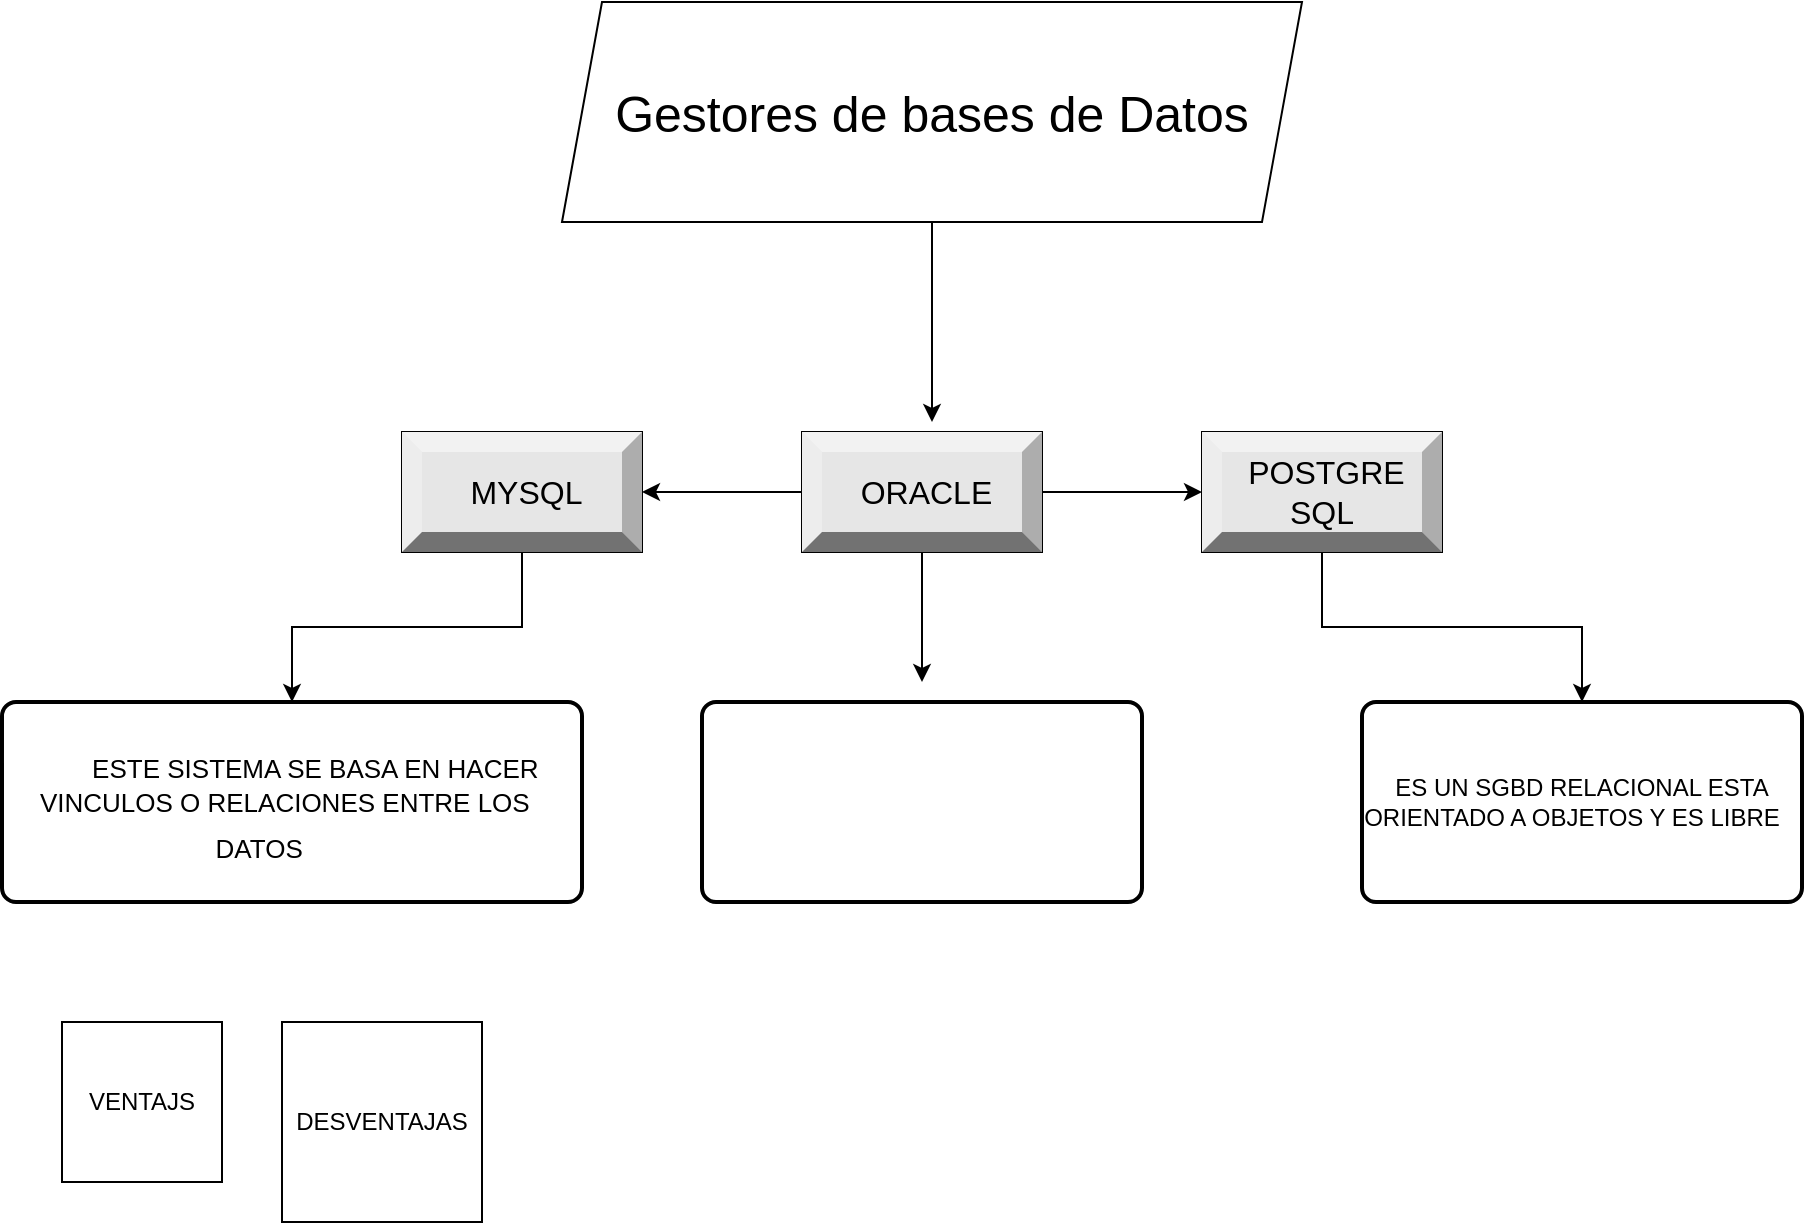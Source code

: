 <mxfile version="22.1.9" type="github">
  <diagram name="Página-1" id="bU0bgOvAKqYtEfahXp6e">
    <mxGraphModel dx="1455" dy="394" grid="1" gridSize="10" guides="1" tooltips="1" connect="1" arrows="1" fold="1" page="1" pageScale="1" pageWidth="827" pageHeight="1169" math="0" shadow="0">
      <root>
        <mxCell id="0" />
        <mxCell id="1" parent="0" />
        <mxCell id="KcScVtAwubOT3udj_Sm9-58" style="edgeStyle=orthogonalEdgeStyle;rounded=0;orthogonalLoop=1;jettySize=auto;html=1;" parent="1" source="KcScVtAwubOT3udj_Sm9-5" edge="1">
          <mxGeometry relative="1" as="geometry">
            <mxPoint x="365" y="560" as="targetPoint" />
          </mxGeometry>
        </mxCell>
        <mxCell id="KcScVtAwubOT3udj_Sm9-5" value="&lt;font style=&quot;font-size: 25px;&quot;&gt;Gestores de bases de Datos&lt;/font&gt;" style="shape=parallelogram;perimeter=parallelogramPerimeter;whiteSpace=wrap;html=1;fixedSize=1;" parent="1" vertex="1">
          <mxGeometry x="180" y="350" width="370" height="110" as="geometry" />
        </mxCell>
        <mxCell id="KcScVtAwubOT3udj_Sm9-10" value="" style="edgeStyle=orthogonalEdgeStyle;rounded=0;orthogonalLoop=1;jettySize=auto;html=1;" parent="1" source="KcScVtAwubOT3udj_Sm9-7" target="KcScVtAwubOT3udj_Sm9-9" edge="1">
          <mxGeometry relative="1" as="geometry" />
        </mxCell>
        <mxCell id="KcScVtAwubOT3udj_Sm9-12" value="" style="edgeStyle=orthogonalEdgeStyle;rounded=0;orthogonalLoop=1;jettySize=auto;html=1;" parent="1" source="KcScVtAwubOT3udj_Sm9-7" target="KcScVtAwubOT3udj_Sm9-11" edge="1">
          <mxGeometry relative="1" as="geometry" />
        </mxCell>
        <mxCell id="KcScVtAwubOT3udj_Sm9-16" value="" style="edgeStyle=orthogonalEdgeStyle;rounded=0;orthogonalLoop=1;jettySize=auto;html=1;" parent="1" source="KcScVtAwubOT3udj_Sm9-7" edge="1">
          <mxGeometry relative="1" as="geometry">
            <mxPoint x="360" y="690" as="targetPoint" />
          </mxGeometry>
        </mxCell>
        <mxCell id="KcScVtAwubOT3udj_Sm9-7" value="MARIADB" style="whiteSpace=wrap;html=1;" parent="1" vertex="1">
          <mxGeometry x="300" y="565" width="120" height="60" as="geometry" />
        </mxCell>
        <mxCell id="KcScVtAwubOT3udj_Sm9-18" value="" style="edgeStyle=orthogonalEdgeStyle;rounded=0;orthogonalLoop=1;jettySize=auto;html=1;" parent="1" source="KcScVtAwubOT3udj_Sm9-9" target="KcScVtAwubOT3udj_Sm9-37" edge="1">
          <mxGeometry relative="1" as="geometry">
            <mxPoint x="550" y="710" as="targetPoint" />
          </mxGeometry>
        </mxCell>
        <mxCell id="KcScVtAwubOT3udj_Sm9-9" value="SQLITE" style="whiteSpace=wrap;html=1;" parent="1" vertex="1">
          <mxGeometry x="500" y="565" width="120" height="60" as="geometry" />
        </mxCell>
        <mxCell id="KcScVtAwubOT3udj_Sm9-11" value="MYSQL" style="whiteSpace=wrap;html=1;" parent="1" vertex="1">
          <mxGeometry x="100" y="565" width="120" height="60" as="geometry" />
        </mxCell>
        <mxCell id="KcScVtAwubOT3udj_Sm9-31" value="&lt;font style=&quot;font-size: 16px;&quot;&gt;&amp;nbsp;ORACLE&lt;/font&gt;" style="labelPosition=center;verticalLabelPosition=middle;align=center;html=1;shape=mxgraph.basic.shaded_button;dx=10;fillColor=#E6E6E6;strokeColor=none;whiteSpace=wrap;" parent="1" vertex="1">
          <mxGeometry x="300" y="565" width="120" height="60" as="geometry" />
        </mxCell>
        <mxCell id="KcScVtAwubOT3udj_Sm9-32" value="&lt;font style=&quot;font-size: 16px;&quot;&gt;&amp;nbsp;&lt;font style=&quot;font-size: 16px;&quot;&gt;POSTGRE&lt;/font&gt; &lt;font style=&quot;font-size: 16px;&quot;&gt;SQL&lt;/font&gt;&lt;/font&gt;" style="labelPosition=center;verticalLabelPosition=middle;align=center;html=1;shape=mxgraph.basic.shaded_button;dx=10;fillColor=#E6E6E6;strokeColor=none;whiteSpace=wrap;" parent="1" vertex="1">
          <mxGeometry x="500" y="565" width="120" height="60" as="geometry" />
        </mxCell>
        <mxCell id="KcScVtAwubOT3udj_Sm9-57" value="" style="edgeStyle=orthogonalEdgeStyle;rounded=0;orthogonalLoop=1;jettySize=auto;html=1;" parent="1" source="KcScVtAwubOT3udj_Sm9-34" target="KcScVtAwubOT3udj_Sm9-35" edge="1">
          <mxGeometry relative="1" as="geometry" />
        </mxCell>
        <mxCell id="KcScVtAwubOT3udj_Sm9-34" value="&lt;font style=&quot;font-size: 16px;&quot;&gt;&amp;nbsp;MYSQL&lt;/font&gt;" style="labelPosition=center;verticalLabelPosition=middle;align=center;html=1;shape=mxgraph.basic.shaded_button;dx=10;fillColor=#E6E6E6;strokeColor=none;whiteSpace=wrap;" parent="1" vertex="1">
          <mxGeometry x="100" y="565" width="120" height="60" as="geometry" />
        </mxCell>
        <mxCell id="KcScVtAwubOT3udj_Sm9-35" value="&lt;div style=&quot;&quot;&gt;&lt;font style=&quot;font-size: 21px;&quot;&gt;&amp;nbsp; &amp;nbsp;&amp;nbsp;&lt;/font&gt;&lt;font style=&quot;font-size: 13px;&quot;&gt;ESTE SISTEMA SE BASA EN HACER VINCULOS O RELACIONES ENTRE LOS &amp;nbsp; DATOS &lt;/font&gt;&lt;font style=&quot;font-size: 21px;&quot;&gt;&amp;nbsp; &amp;nbsp; &amp;nbsp;&lt;/font&gt;&lt;/div&gt;" style="rounded=1;whiteSpace=wrap;html=1;absoluteArcSize=1;arcSize=14;strokeWidth=2;align=center;" parent="1" vertex="1">
          <mxGeometry x="-100" y="700" width="290" height="100" as="geometry" />
        </mxCell>
        <mxCell id="KcScVtAwubOT3udj_Sm9-36" value="" style="rounded=1;whiteSpace=wrap;html=1;absoluteArcSize=1;arcSize=14;strokeWidth=2;" parent="1" vertex="1">
          <mxGeometry x="250" y="700" width="220" height="100" as="geometry" />
        </mxCell>
        <mxCell id="KcScVtAwubOT3udj_Sm9-37" value="ES UN SGBD RELACIONAL ESTA ORIENTADO A OBJETOS Y ES LIBRE &amp;nbsp;&amp;nbsp;" style="rounded=1;whiteSpace=wrap;html=1;absoluteArcSize=1;arcSize=14;strokeWidth=2;" parent="1" vertex="1">
          <mxGeometry x="580" y="700" width="220" height="100" as="geometry" />
        </mxCell>
        <mxCell id="BMDmxw6lj4DjaYSlCYrs-1" value="VENTAJS" style="whiteSpace=wrap;html=1;aspect=fixed;" vertex="1" parent="1">
          <mxGeometry x="-70" y="860" width="80" height="80" as="geometry" />
        </mxCell>
        <mxCell id="BMDmxw6lj4DjaYSlCYrs-2" value="DESVENTAJAS" style="whiteSpace=wrap;html=1;aspect=fixed;" vertex="1" parent="1">
          <mxGeometry x="40" y="860" width="100" height="100" as="geometry" />
        </mxCell>
      </root>
    </mxGraphModel>
  </diagram>
</mxfile>
